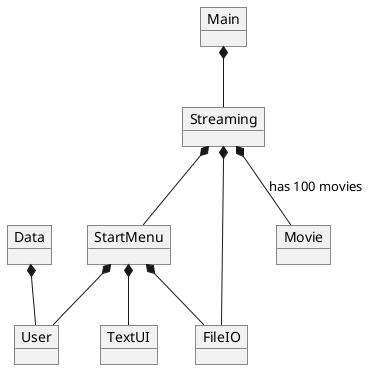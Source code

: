 @startuml
'https://plantuml.com/object-diagram

object Main
object StartMenu
object Streaming
object User
object Movie
object FileIO
object TextUI
object Data



Main *-- Streaming
Streaming *--StartMenu
StartMenu *-- User
StartMenu *--FileIO
Streaming *-- FileIO
StartMenu *-- TextUI
Streaming *-- Movie : has 100 movies
Data *-- User





@enduml
